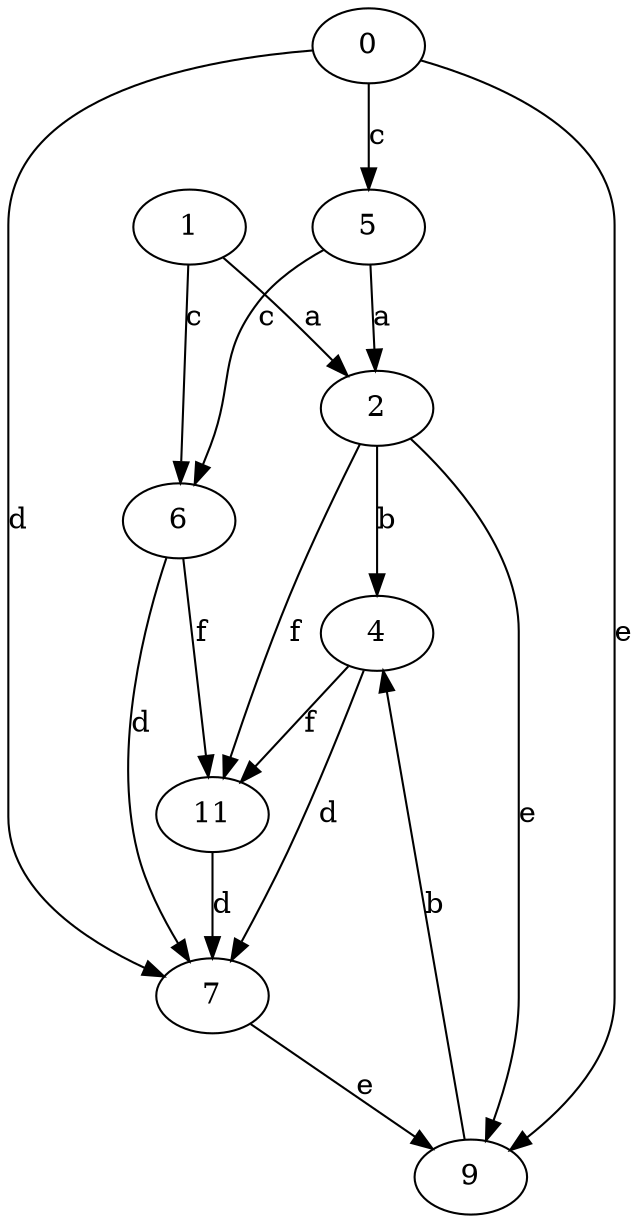 strict digraph  {
1;
2;
4;
5;
6;
0;
7;
9;
11;
1 -> 2  [label=a];
1 -> 6  [label=c];
2 -> 4  [label=b];
2 -> 9  [label=e];
2 -> 11  [label=f];
4 -> 7  [label=d];
4 -> 11  [label=f];
5 -> 2  [label=a];
5 -> 6  [label=c];
6 -> 7  [label=d];
6 -> 11  [label=f];
0 -> 5  [label=c];
0 -> 7  [label=d];
0 -> 9  [label=e];
7 -> 9  [label=e];
9 -> 4  [label=b];
11 -> 7  [label=d];
}
